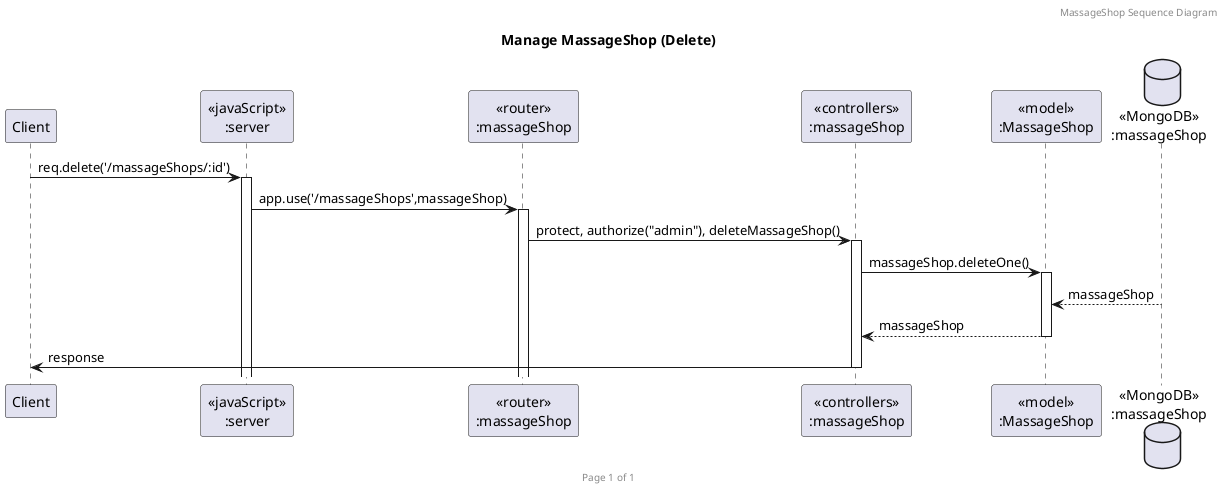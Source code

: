 @startuml Manage MassageShop (Delete)


header MassageShop Sequence Diagram
footer Page %page% of %lastpage%
title "Manage MassageShop (Delete)"


participant "Client" as client
participant "<<javaScript>>\n:server" as server
participant "<<router>>\n:massageShop" as routerMassageShops
participant "<<controllers>>\n:massageShop" as controllersMassageShops
participant "<<model>>\n:MassageShop" as modelMassageShop
database "<<MongoDB>>\n:massageShop" as MassageShopsDatabase


client->server ++:req.delete('/massageShops/:id')
server->routerMassageShops ++:app.use('/massageShops',massageShop)
routerMassageShops -> controllersMassageShops ++:protect, authorize("admin"), deleteMassageShop()
controllersMassageShops->modelMassageShop ++:massageShop.deleteOne()
MassageShopsDatabase --> modelMassageShop --: massageShop
controllersMassageShops <-- modelMassageShop --:massageShop
controllersMassageShops->client --:response


@enduml